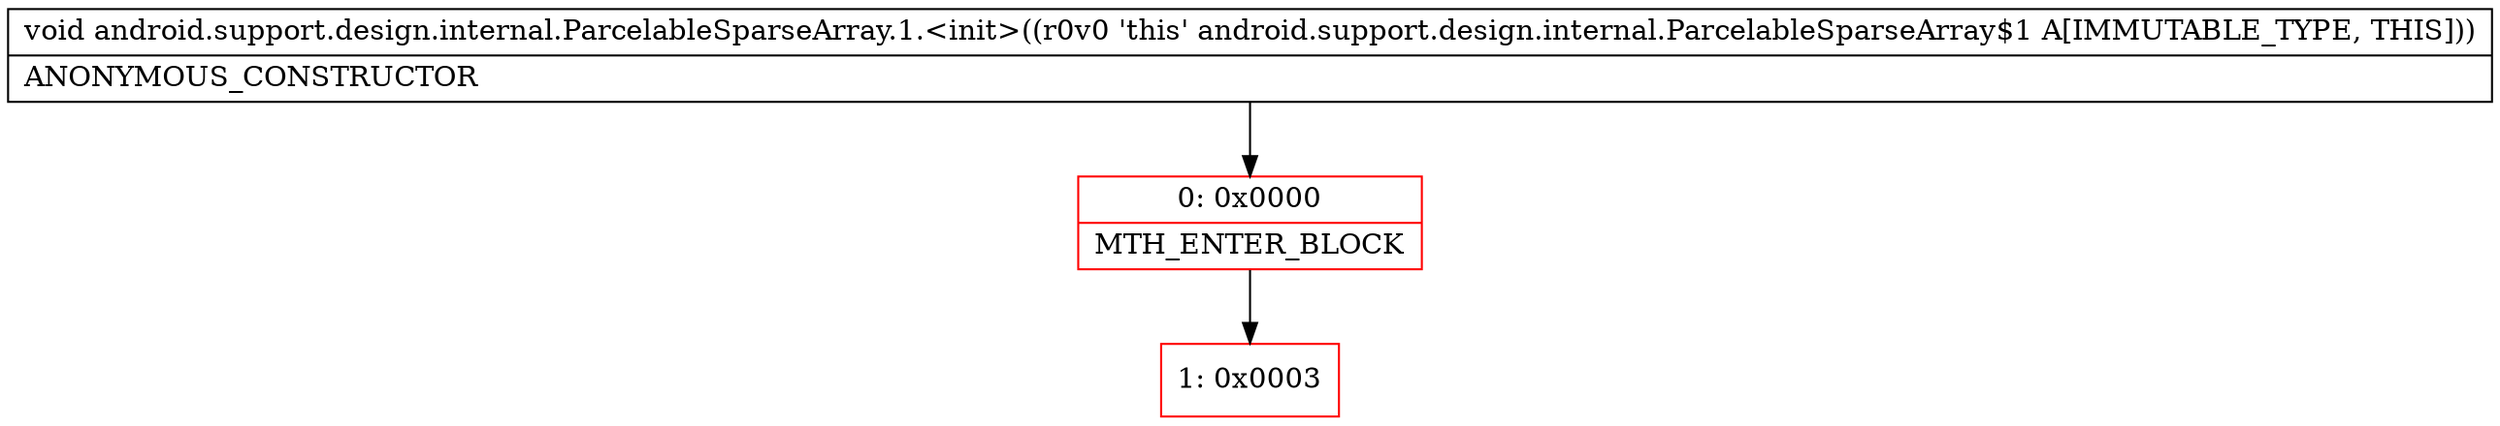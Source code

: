 digraph "CFG forandroid.support.design.internal.ParcelableSparseArray.1.\<init\>()V" {
subgraph cluster_Region_1812701946 {
label = "R(0)";
node [shape=record,color=blue];
}
Node_0 [shape=record,color=red,label="{0\:\ 0x0000|MTH_ENTER_BLOCK\l}"];
Node_1 [shape=record,color=red,label="{1\:\ 0x0003}"];
MethodNode[shape=record,label="{void android.support.design.internal.ParcelableSparseArray.1.\<init\>((r0v0 'this' android.support.design.internal.ParcelableSparseArray$1 A[IMMUTABLE_TYPE, THIS]))  | ANONYMOUS_CONSTRUCTOR\l}"];
MethodNode -> Node_0;
Node_0 -> Node_1;
}

